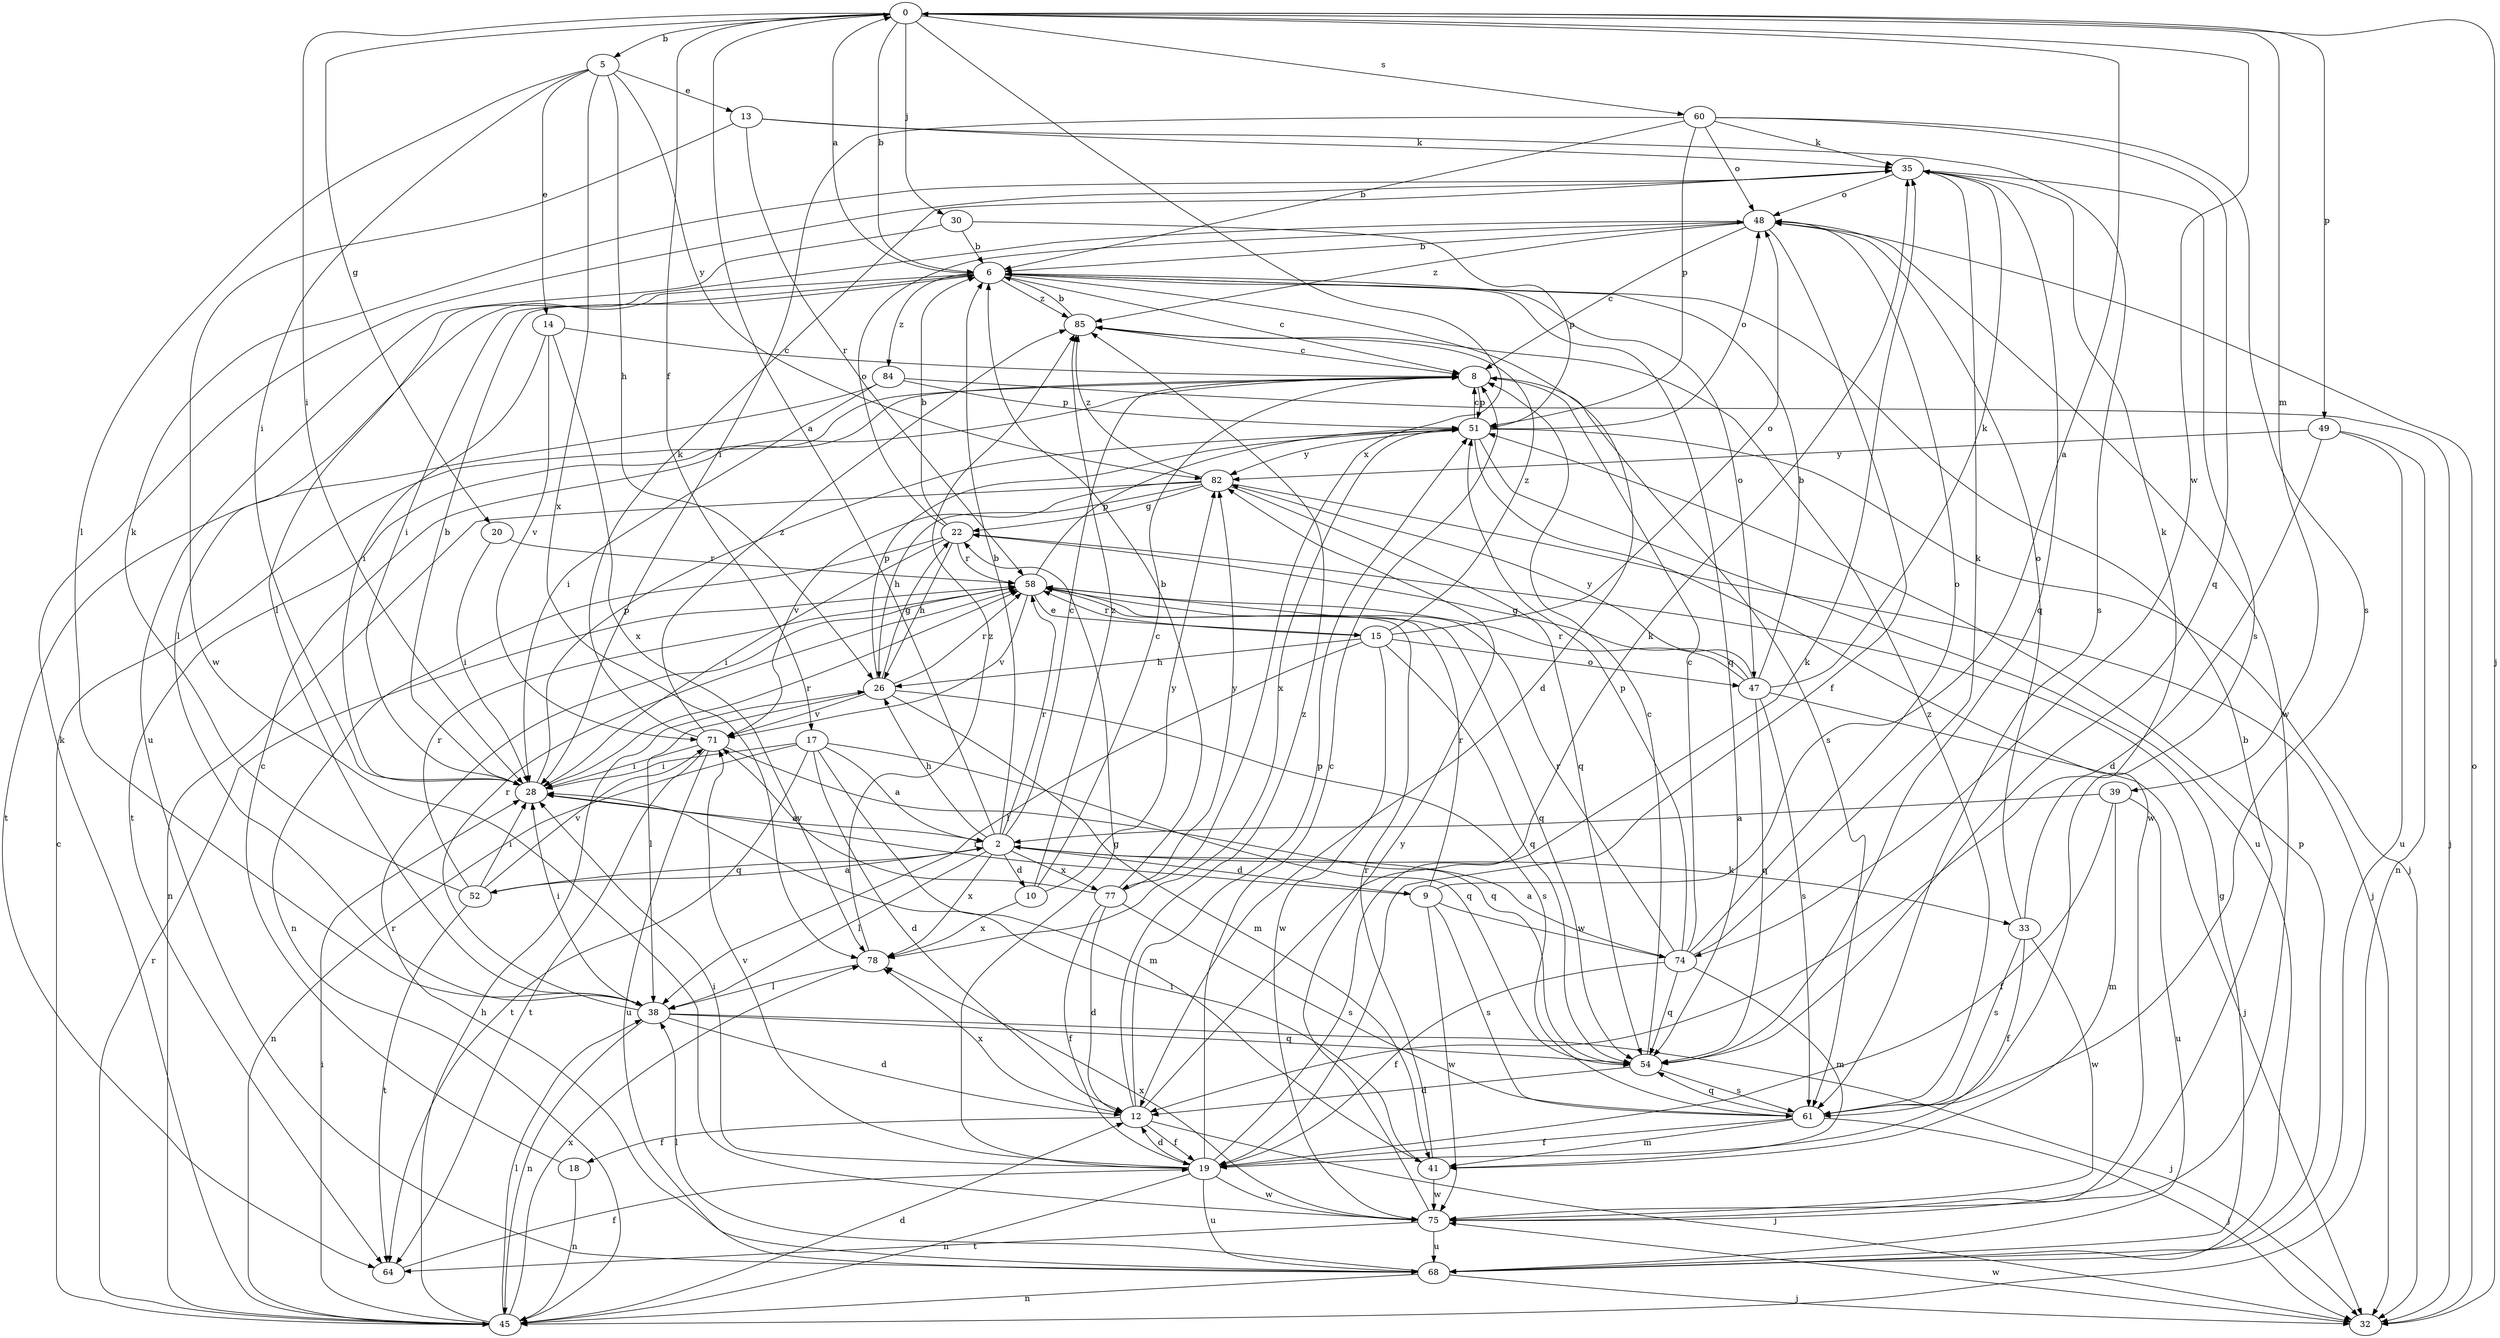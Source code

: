 strict digraph  {
0;
2;
5;
6;
8;
9;
10;
12;
13;
14;
15;
17;
18;
19;
20;
22;
26;
28;
30;
32;
33;
35;
38;
39;
41;
45;
47;
48;
49;
51;
52;
54;
58;
60;
61;
64;
68;
71;
74;
75;
77;
78;
82;
84;
85;
0 -> 5  [label=b];
0 -> 6  [label=b];
0 -> 17  [label=f];
0 -> 20  [label=g];
0 -> 28  [label=i];
0 -> 30  [label=j];
0 -> 32  [label=j];
0 -> 39  [label=m];
0 -> 49  [label=p];
0 -> 60  [label=s];
0 -> 74  [label=w];
0 -> 77  [label=x];
2 -> 0  [label=a];
2 -> 6  [label=b];
2 -> 8  [label=c];
2 -> 9  [label=d];
2 -> 10  [label=d];
2 -> 26  [label=h];
2 -> 33  [label=k];
2 -> 38  [label=l];
2 -> 52  [label=q];
2 -> 58  [label=r];
2 -> 77  [label=x];
2 -> 78  [label=x];
5 -> 13  [label=e];
5 -> 14  [label=e];
5 -> 26  [label=h];
5 -> 28  [label=i];
5 -> 38  [label=l];
5 -> 78  [label=x];
5 -> 82  [label=y];
6 -> 0  [label=a];
6 -> 8  [label=c];
6 -> 12  [label=d];
6 -> 28  [label=i];
6 -> 38  [label=l];
6 -> 47  [label=o];
6 -> 54  [label=q];
6 -> 84  [label=z];
6 -> 85  [label=z];
8 -> 51  [label=p];
8 -> 61  [label=s];
8 -> 64  [label=t];
9 -> 0  [label=a];
9 -> 28  [label=i];
9 -> 58  [label=r];
9 -> 61  [label=s];
9 -> 74  [label=w];
9 -> 75  [label=w];
10 -> 8  [label=c];
10 -> 78  [label=x];
10 -> 82  [label=y];
10 -> 85  [label=z];
12 -> 18  [label=f];
12 -> 19  [label=f];
12 -> 32  [label=j];
12 -> 35  [label=k];
12 -> 51  [label=p];
12 -> 78  [label=x];
12 -> 85  [label=z];
13 -> 35  [label=k];
13 -> 58  [label=r];
13 -> 61  [label=s];
13 -> 75  [label=w];
14 -> 8  [label=c];
14 -> 28  [label=i];
14 -> 71  [label=v];
14 -> 78  [label=x];
15 -> 26  [label=h];
15 -> 38  [label=l];
15 -> 47  [label=o];
15 -> 48  [label=o];
15 -> 54  [label=q];
15 -> 58  [label=r];
15 -> 75  [label=w];
15 -> 85  [label=z];
17 -> 2  [label=a];
17 -> 12  [label=d];
17 -> 28  [label=i];
17 -> 41  [label=m];
17 -> 45  [label=n];
17 -> 54  [label=q];
17 -> 64  [label=t];
18 -> 8  [label=c];
18 -> 45  [label=n];
19 -> 8  [label=c];
19 -> 12  [label=d];
19 -> 22  [label=g];
19 -> 28  [label=i];
19 -> 35  [label=k];
19 -> 45  [label=n];
19 -> 68  [label=u];
19 -> 71  [label=v];
19 -> 75  [label=w];
20 -> 28  [label=i];
20 -> 58  [label=r];
22 -> 6  [label=b];
22 -> 26  [label=h];
22 -> 28  [label=i];
22 -> 45  [label=n];
22 -> 48  [label=o];
22 -> 58  [label=r];
26 -> 22  [label=g];
26 -> 38  [label=l];
26 -> 41  [label=m];
26 -> 51  [label=p];
26 -> 58  [label=r];
26 -> 61  [label=s];
26 -> 71  [label=v];
28 -> 2  [label=a];
28 -> 6  [label=b];
28 -> 51  [label=p];
28 -> 58  [label=r];
30 -> 6  [label=b];
30 -> 51  [label=p];
30 -> 68  [label=u];
32 -> 48  [label=o];
32 -> 75  [label=w];
33 -> 19  [label=f];
33 -> 35  [label=k];
33 -> 48  [label=o];
33 -> 61  [label=s];
33 -> 75  [label=w];
35 -> 48  [label=o];
35 -> 54  [label=q];
35 -> 61  [label=s];
38 -> 12  [label=d];
38 -> 28  [label=i];
38 -> 32  [label=j];
38 -> 45  [label=n];
38 -> 54  [label=q];
38 -> 58  [label=r];
39 -> 2  [label=a];
39 -> 19  [label=f];
39 -> 41  [label=m];
39 -> 68  [label=u];
41 -> 28  [label=i];
41 -> 58  [label=r];
41 -> 75  [label=w];
45 -> 8  [label=c];
45 -> 12  [label=d];
45 -> 26  [label=h];
45 -> 28  [label=i];
45 -> 35  [label=k];
45 -> 38  [label=l];
45 -> 58  [label=r];
45 -> 78  [label=x];
47 -> 6  [label=b];
47 -> 22  [label=g];
47 -> 32  [label=j];
47 -> 35  [label=k];
47 -> 54  [label=q];
47 -> 58  [label=r];
47 -> 61  [label=s];
47 -> 82  [label=y];
48 -> 6  [label=b];
48 -> 8  [label=c];
48 -> 19  [label=f];
48 -> 38  [label=l];
48 -> 75  [label=w];
48 -> 85  [label=z];
49 -> 12  [label=d];
49 -> 45  [label=n];
49 -> 68  [label=u];
49 -> 82  [label=y];
51 -> 8  [label=c];
51 -> 32  [label=j];
51 -> 48  [label=o];
51 -> 68  [label=u];
51 -> 75  [label=w];
51 -> 78  [label=x];
51 -> 82  [label=y];
52 -> 2  [label=a];
52 -> 28  [label=i];
52 -> 35  [label=k];
52 -> 58  [label=r];
52 -> 64  [label=t];
52 -> 71  [label=v];
54 -> 8  [label=c];
54 -> 12  [label=d];
54 -> 61  [label=s];
58 -> 15  [label=e];
58 -> 51  [label=p];
58 -> 54  [label=q];
58 -> 71  [label=v];
60 -> 6  [label=b];
60 -> 28  [label=i];
60 -> 35  [label=k];
60 -> 48  [label=o];
60 -> 51  [label=p];
60 -> 54  [label=q];
60 -> 61  [label=s];
61 -> 19  [label=f];
61 -> 32  [label=j];
61 -> 41  [label=m];
61 -> 54  [label=q];
61 -> 85  [label=z];
64 -> 19  [label=f];
68 -> 22  [label=g];
68 -> 32  [label=j];
68 -> 38  [label=l];
68 -> 45  [label=n];
68 -> 51  [label=p];
68 -> 58  [label=r];
71 -> 28  [label=i];
71 -> 35  [label=k];
71 -> 54  [label=q];
71 -> 64  [label=t];
71 -> 68  [label=u];
71 -> 85  [label=z];
74 -> 2  [label=a];
74 -> 8  [label=c];
74 -> 19  [label=f];
74 -> 35  [label=k];
74 -> 41  [label=m];
74 -> 48  [label=o];
74 -> 51  [label=p];
74 -> 54  [label=q];
74 -> 58  [label=r];
75 -> 6  [label=b];
75 -> 64  [label=t];
75 -> 68  [label=u];
75 -> 78  [label=x];
75 -> 82  [label=y];
77 -> 6  [label=b];
77 -> 12  [label=d];
77 -> 19  [label=f];
77 -> 61  [label=s];
77 -> 71  [label=v];
77 -> 82  [label=y];
78 -> 38  [label=l];
78 -> 85  [label=z];
82 -> 22  [label=g];
82 -> 26  [label=h];
82 -> 32  [label=j];
82 -> 45  [label=n];
82 -> 54  [label=q];
82 -> 71  [label=v];
82 -> 85  [label=z];
84 -> 28  [label=i];
84 -> 32  [label=j];
84 -> 51  [label=p];
84 -> 64  [label=t];
85 -> 6  [label=b];
85 -> 8  [label=c];
}
